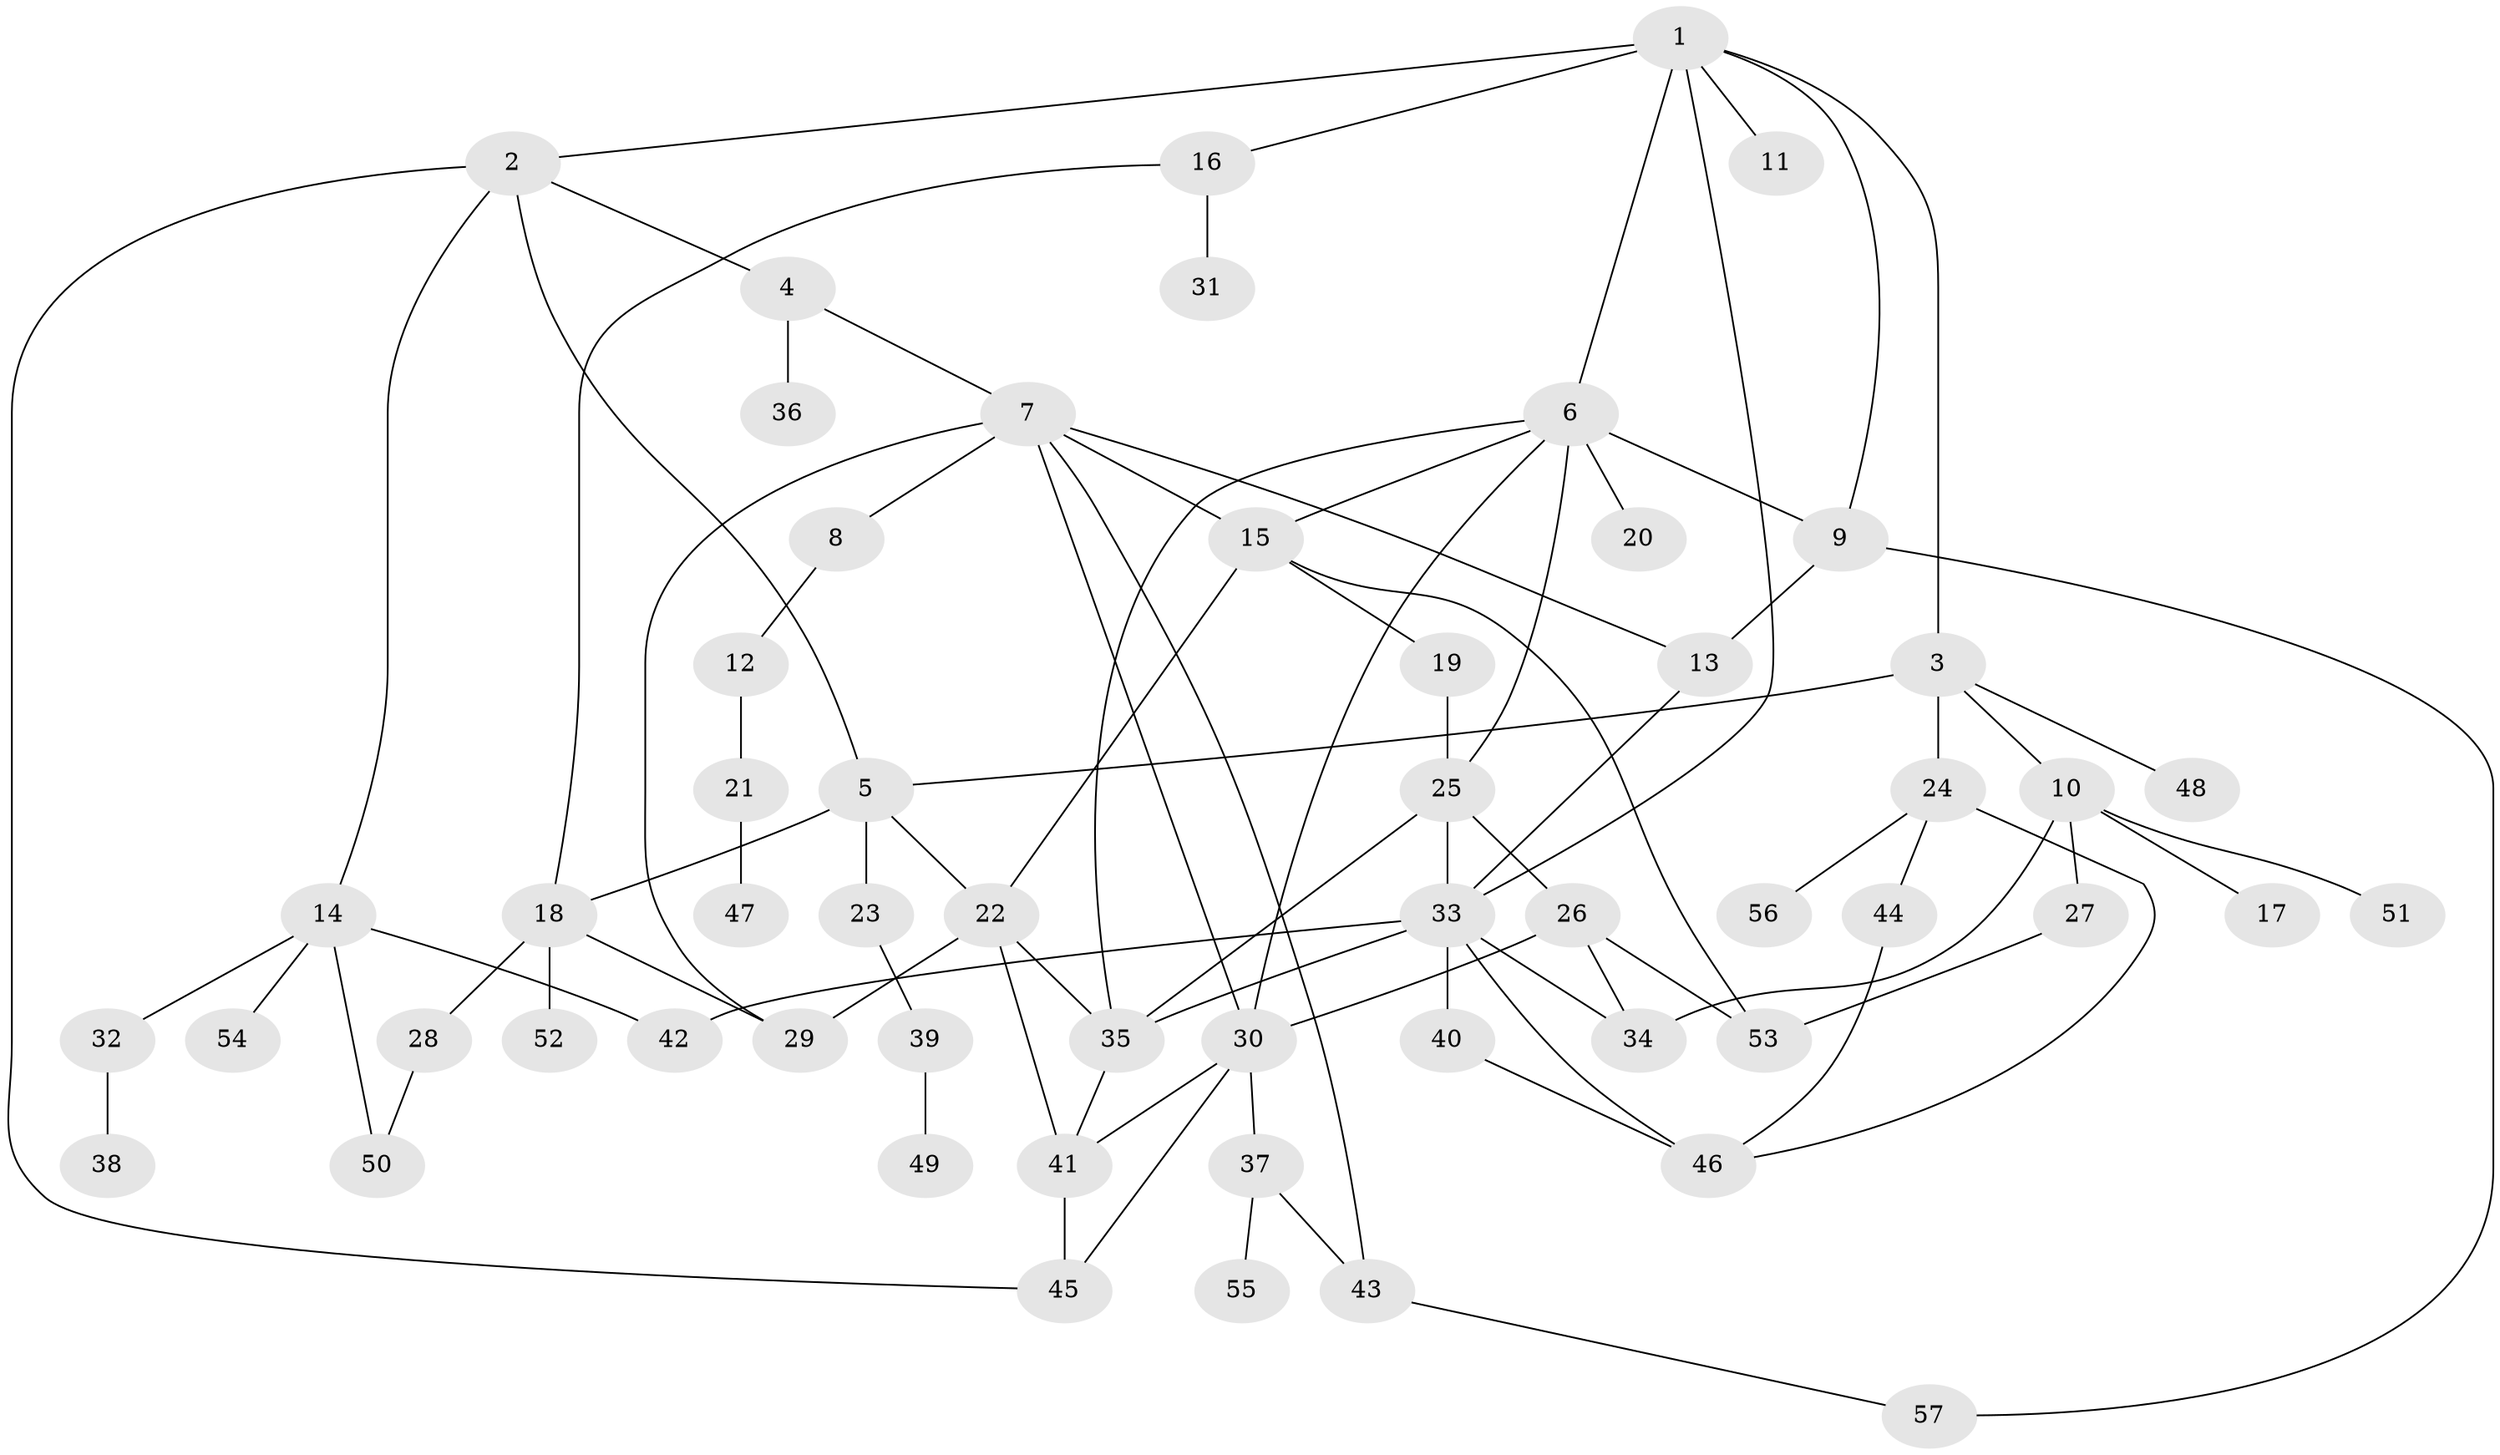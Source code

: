 // original degree distribution, {7: 0.02631578947368421, 5: 0.06140350877192982, 4: 0.12280701754385964, 2: 0.24561403508771928, 6: 0.03508771929824561, 1: 0.2982456140350877, 3: 0.21052631578947367}
// Generated by graph-tools (version 1.1) at 2025/34/03/09/25 02:34:24]
// undirected, 57 vertices, 87 edges
graph export_dot {
graph [start="1"]
  node [color=gray90,style=filled];
  1;
  2;
  3;
  4;
  5;
  6;
  7;
  8;
  9;
  10;
  11;
  12;
  13;
  14;
  15;
  16;
  17;
  18;
  19;
  20;
  21;
  22;
  23;
  24;
  25;
  26;
  27;
  28;
  29;
  30;
  31;
  32;
  33;
  34;
  35;
  36;
  37;
  38;
  39;
  40;
  41;
  42;
  43;
  44;
  45;
  46;
  47;
  48;
  49;
  50;
  51;
  52;
  53;
  54;
  55;
  56;
  57;
  1 -- 2 [weight=1.0];
  1 -- 3 [weight=1.0];
  1 -- 6 [weight=1.0];
  1 -- 9 [weight=1.0];
  1 -- 11 [weight=1.0];
  1 -- 16 [weight=1.0];
  1 -- 33 [weight=1.0];
  2 -- 4 [weight=1.0];
  2 -- 5 [weight=1.0];
  2 -- 14 [weight=1.0];
  2 -- 45 [weight=1.0];
  3 -- 5 [weight=1.0];
  3 -- 10 [weight=1.0];
  3 -- 24 [weight=2.0];
  3 -- 48 [weight=1.0];
  4 -- 7 [weight=1.0];
  4 -- 36 [weight=1.0];
  5 -- 18 [weight=1.0];
  5 -- 22 [weight=1.0];
  5 -- 23 [weight=1.0];
  6 -- 9 [weight=1.0];
  6 -- 15 [weight=1.0];
  6 -- 20 [weight=3.0];
  6 -- 25 [weight=1.0];
  6 -- 30 [weight=2.0];
  6 -- 35 [weight=1.0];
  7 -- 8 [weight=1.0];
  7 -- 13 [weight=1.0];
  7 -- 15 [weight=1.0];
  7 -- 29 [weight=1.0];
  7 -- 30 [weight=1.0];
  7 -- 43 [weight=1.0];
  8 -- 12 [weight=1.0];
  9 -- 13 [weight=1.0];
  9 -- 57 [weight=1.0];
  10 -- 17 [weight=1.0];
  10 -- 27 [weight=1.0];
  10 -- 34 [weight=1.0];
  10 -- 51 [weight=1.0];
  12 -- 21 [weight=1.0];
  13 -- 33 [weight=1.0];
  14 -- 32 [weight=1.0];
  14 -- 42 [weight=1.0];
  14 -- 50 [weight=1.0];
  14 -- 54 [weight=1.0];
  15 -- 19 [weight=1.0];
  15 -- 22 [weight=1.0];
  15 -- 53 [weight=1.0];
  16 -- 18 [weight=1.0];
  16 -- 31 [weight=1.0];
  18 -- 28 [weight=1.0];
  18 -- 29 [weight=1.0];
  18 -- 52 [weight=2.0];
  19 -- 25 [weight=4.0];
  21 -- 47 [weight=1.0];
  22 -- 29 [weight=1.0];
  22 -- 35 [weight=2.0];
  22 -- 41 [weight=1.0];
  23 -- 39 [weight=1.0];
  24 -- 44 [weight=1.0];
  24 -- 46 [weight=1.0];
  24 -- 56 [weight=1.0];
  25 -- 26 [weight=1.0];
  25 -- 33 [weight=1.0];
  25 -- 35 [weight=1.0];
  26 -- 30 [weight=1.0];
  26 -- 34 [weight=1.0];
  26 -- 53 [weight=1.0];
  27 -- 53 [weight=1.0];
  28 -- 50 [weight=1.0];
  30 -- 37 [weight=1.0];
  30 -- 41 [weight=2.0];
  30 -- 45 [weight=1.0];
  32 -- 38 [weight=1.0];
  33 -- 34 [weight=1.0];
  33 -- 35 [weight=1.0];
  33 -- 40 [weight=1.0];
  33 -- 42 [weight=1.0];
  33 -- 46 [weight=1.0];
  35 -- 41 [weight=1.0];
  37 -- 43 [weight=1.0];
  37 -- 55 [weight=1.0];
  39 -- 49 [weight=1.0];
  40 -- 46 [weight=1.0];
  41 -- 45 [weight=1.0];
  43 -- 57 [weight=1.0];
  44 -- 46 [weight=1.0];
}
